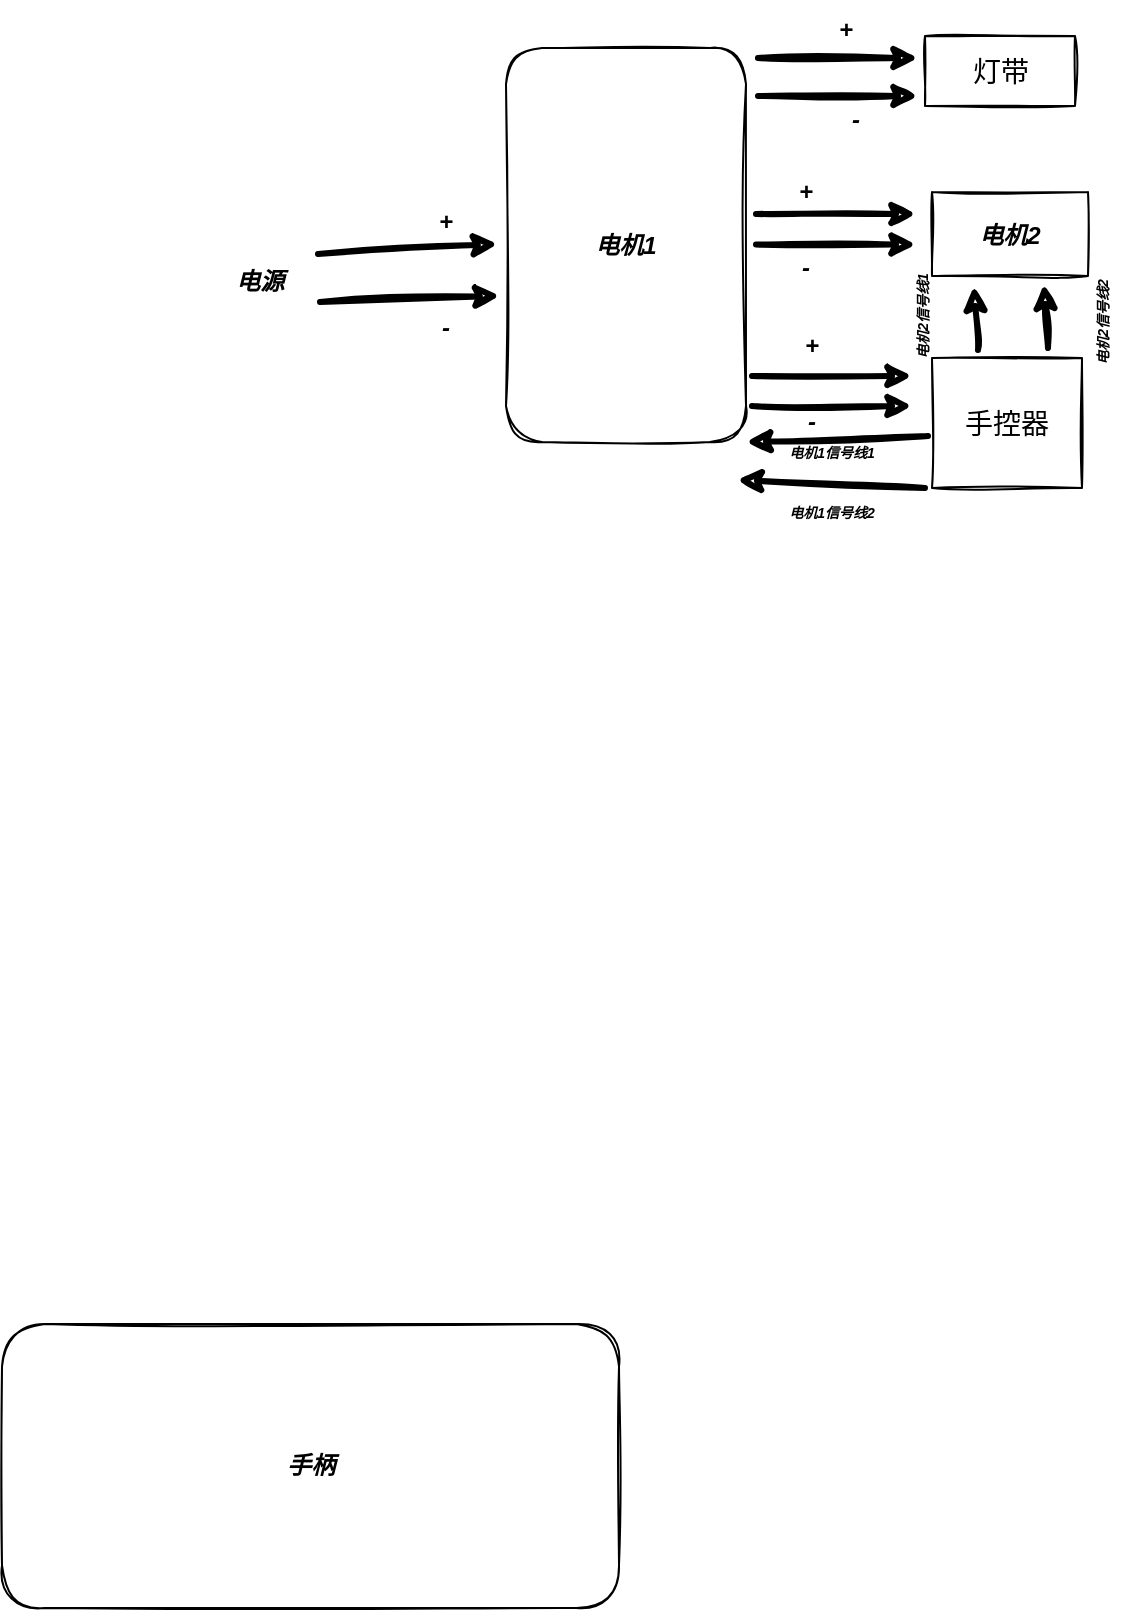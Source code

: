 <mxfile version="17.4.2" type="device"><diagram id="FfuwKJNRO_GeQYmqOmrr" name="第 1 页"><mxGraphModel dx="2190" dy="1018" grid="0" gridSize="10" guides="1" tooltips="1" connect="1" arrows="1" fold="1" page="0" pageScale="1" pageWidth="827" pageHeight="1169" math="0" shadow="0"><root><mxCell id="0"/><mxCell id="1" parent="0"/><mxCell id="-drGlkpsQMwjCAtnMdpt-1" value="&lt;b&gt;&lt;i&gt;电机1&lt;/i&gt;&lt;/b&gt;" style="rounded=1;whiteSpace=wrap;html=1;sketch=1;" parent="1" vertex="1"><mxGeometry x="140" y="132" width="120" height="197" as="geometry"/></mxCell><mxCell id="-drGlkpsQMwjCAtnMdpt-2" value="" style="endArrow=classic;html=1;rounded=1;strokeWidth=3;sketch=1;" parent="1" edge="1"><mxGeometry width="50" height="50" relative="1" as="geometry"><mxPoint x="266" y="156" as="sourcePoint"/><mxPoint x="346" y="156" as="targetPoint"/></mxGeometry></mxCell><mxCell id="-drGlkpsQMwjCAtnMdpt-10" value="" style="endArrow=classic;html=1;rounded=1;strokeWidth=3;entryX=-0.026;entryY=0.629;entryDx=0;entryDy=0;entryPerimeter=0;sketch=1;" parent="1" target="-drGlkpsQMwjCAtnMdpt-1" edge="1"><mxGeometry width="50" height="50" relative="1" as="geometry"><mxPoint x="47" y="259" as="sourcePoint"/><mxPoint x="100" y="240" as="targetPoint"/></mxGeometry></mxCell><mxCell id="0Tn6SAfzo_3BDmcxsgc4-1" value="" style="endArrow=classic;html=1;rounded=1;strokeWidth=3;entryX=-0.026;entryY=0.629;entryDx=0;entryDy=0;entryPerimeter=0;sketch=1;" edge="1" parent="1"><mxGeometry width="50" height="50" relative="1" as="geometry"><mxPoint x="46" y="234.97" as="sourcePoint"/><mxPoint x="135.88" y="230.0" as="targetPoint"/></mxGeometry></mxCell><mxCell id="0Tn6SAfzo_3BDmcxsgc4-2" value="&lt;b&gt;&lt;i&gt;+&lt;/i&gt;&lt;/b&gt;" style="text;html=1;strokeColor=none;fillColor=none;align=center;verticalAlign=middle;whiteSpace=wrap;rounded=1;sketch=1;" vertex="1" parent="1"><mxGeometry x="80" y="204" width="60" height="30" as="geometry"/></mxCell><mxCell id="0Tn6SAfzo_3BDmcxsgc4-3" value="&lt;b&gt;&lt;i&gt;-&lt;/i&gt;&lt;/b&gt;" style="text;html=1;strokeColor=none;fillColor=none;align=center;verticalAlign=middle;whiteSpace=wrap;rounded=1;sketch=1;" vertex="1" parent="1"><mxGeometry x="80" y="257" width="60" height="30" as="geometry"/></mxCell><mxCell id="0Tn6SAfzo_3BDmcxsgc4-4" value="&lt;b&gt;&lt;i&gt;电源&lt;/i&gt;&lt;/b&gt;" style="text;html=1;strokeColor=none;fillColor=none;align=center;verticalAlign=middle;whiteSpace=wrap;rounded=1;sketch=1;" vertex="1" parent="1"><mxGeometry x="-13" y="234" width="60" height="30" as="geometry"/></mxCell><mxCell id="0Tn6SAfzo_3BDmcxsgc4-5" value="" style="endArrow=classic;html=1;rounded=1;strokeWidth=3;sketch=1;" edge="1" parent="1"><mxGeometry width="50" height="50" relative="1" as="geometry"><mxPoint x="266" y="137" as="sourcePoint"/><mxPoint x="346" y="137" as="targetPoint"/></mxGeometry></mxCell><mxCell id="0Tn6SAfzo_3BDmcxsgc4-6" value="&lt;b&gt;&lt;i&gt;+&lt;/i&gt;&lt;/b&gt;" style="text;html=1;strokeColor=none;fillColor=none;align=center;verticalAlign=middle;whiteSpace=wrap;rounded=1;sketch=1;" vertex="1" parent="1"><mxGeometry x="280" y="108" width="60" height="30" as="geometry"/></mxCell><mxCell id="0Tn6SAfzo_3BDmcxsgc4-7" value="&lt;b&gt;&lt;i&gt;-&lt;/i&gt;&lt;/b&gt;" style="text;html=1;strokeColor=none;fillColor=none;align=center;verticalAlign=middle;whiteSpace=wrap;rounded=1;sketch=1;" vertex="1" parent="1"><mxGeometry x="285" y="153" width="60" height="30" as="geometry"/></mxCell><mxCell id="0Tn6SAfzo_3BDmcxsgc4-9" value="&lt;b&gt;&lt;i&gt;+&lt;/i&gt;&lt;/b&gt;" style="text;html=1;strokeColor=none;fillColor=none;align=center;verticalAlign=middle;whiteSpace=wrap;rounded=1;sketch=1;" vertex="1" parent="1"><mxGeometry x="260" y="189" width="60" height="30" as="geometry"/></mxCell><mxCell id="0Tn6SAfzo_3BDmcxsgc4-10" value="&lt;b&gt;&lt;i&gt;-&lt;/i&gt;&lt;/b&gt;" style="text;html=1;strokeColor=none;fillColor=none;align=center;verticalAlign=middle;whiteSpace=wrap;rounded=1;sketch=1;" vertex="1" parent="1"><mxGeometry x="260" y="227" width="60" height="30" as="geometry"/></mxCell><mxCell id="0Tn6SAfzo_3BDmcxsgc4-11" value="" style="endArrow=classic;html=1;rounded=1;strokeWidth=3;sketch=1;" edge="1" parent="1"><mxGeometry width="50" height="50" relative="1" as="geometry"><mxPoint x="265" y="215" as="sourcePoint"/><mxPoint x="345" y="215" as="targetPoint"/></mxGeometry></mxCell><mxCell id="0Tn6SAfzo_3BDmcxsgc4-12" value="" style="endArrow=classic;html=1;rounded=1;strokeWidth=3;sketch=1;" edge="1" parent="1"><mxGeometry width="50" height="50" relative="1" as="geometry"><mxPoint x="265" y="230.26" as="sourcePoint"/><mxPoint x="345" y="230.26" as="targetPoint"/></mxGeometry></mxCell><mxCell id="0Tn6SAfzo_3BDmcxsgc4-13" value="灯带" style="rounded=0;whiteSpace=wrap;html=1;sketch=1;fontSize=14;" vertex="1" parent="1"><mxGeometry x="349.5" y="126" width="75" height="35" as="geometry"/></mxCell><mxCell id="0Tn6SAfzo_3BDmcxsgc4-14" value="&lt;b style=&quot;font-size: 12px&quot;&gt;&lt;i&gt;电机2&lt;/i&gt;&lt;/b&gt;" style="rounded=0;whiteSpace=wrap;html=1;sketch=1;fontSize=14;" vertex="1" parent="1"><mxGeometry x="353" y="204" width="78" height="42" as="geometry"/></mxCell><mxCell id="0Tn6SAfzo_3BDmcxsgc4-15" value="手控器" style="rounded=0;whiteSpace=wrap;html=1;sketch=1;fontSize=14;" vertex="1" parent="1"><mxGeometry x="353" y="287" width="75" height="65" as="geometry"/></mxCell><mxCell id="0Tn6SAfzo_3BDmcxsgc4-16" value="&lt;b&gt;&lt;i&gt;+&lt;/i&gt;&lt;/b&gt;" style="text;html=1;strokeColor=none;fillColor=none;align=center;verticalAlign=middle;whiteSpace=wrap;rounded=1;sketch=1;" vertex="1" parent="1"><mxGeometry x="263" y="266" width="60" height="30" as="geometry"/></mxCell><mxCell id="0Tn6SAfzo_3BDmcxsgc4-17" value="&lt;b&gt;&lt;i&gt;-&lt;/i&gt;&lt;/b&gt;" style="text;html=1;strokeColor=none;fillColor=none;align=center;verticalAlign=middle;whiteSpace=wrap;rounded=1;sketch=1;" vertex="1" parent="1"><mxGeometry x="263" y="304" width="60" height="30" as="geometry"/></mxCell><mxCell id="0Tn6SAfzo_3BDmcxsgc4-19" value="" style="endArrow=classic;html=1;rounded=1;strokeWidth=3;sketch=1;" edge="1" parent="1"><mxGeometry width="50" height="50" relative="1" as="geometry"><mxPoint x="263" y="296" as="sourcePoint"/><mxPoint x="343" y="296" as="targetPoint"/></mxGeometry></mxCell><mxCell id="0Tn6SAfzo_3BDmcxsgc4-20" value="" style="endArrow=classic;html=1;rounded=1;strokeWidth=3;sketch=1;" edge="1" parent="1"><mxGeometry width="50" height="50" relative="1" as="geometry"><mxPoint x="263" y="311" as="sourcePoint"/><mxPoint x="343" y="311" as="targetPoint"/></mxGeometry></mxCell><mxCell id="0Tn6SAfzo_3BDmcxsgc4-21" value="" style="endArrow=classic;html=1;rounded=1;sketch=1;fontSize=14;strokeWidth=3;" edge="1" parent="1"><mxGeometry width="50" height="50" relative="1" as="geometry"><mxPoint x="376" y="283" as="sourcePoint"/><mxPoint x="374" y="251" as="targetPoint"/></mxGeometry></mxCell><mxCell id="0Tn6SAfzo_3BDmcxsgc4-22" value="" style="endArrow=classic;html=1;rounded=1;sketch=1;fontSize=14;strokeWidth=3;" edge="1" parent="1"><mxGeometry width="50" height="50" relative="1" as="geometry"><mxPoint x="411" y="282" as="sourcePoint"/><mxPoint x="409" y="250" as="targetPoint"/></mxGeometry></mxCell><mxCell id="0Tn6SAfzo_3BDmcxsgc4-23" value="&lt;b&gt;&lt;i&gt;&lt;font style=&quot;font-size: 7px&quot;&gt;电机2信号线1&lt;/font&gt;&lt;/i&gt;&lt;/b&gt;" style="text;html=1;strokeColor=none;fillColor=none;align=center;verticalAlign=middle;whiteSpace=wrap;rounded=0;sketch=1;fontSize=14;rotation=-90;" vertex="1" parent="1"><mxGeometry x="316" y="251" width="60" height="30" as="geometry"/></mxCell><mxCell id="0Tn6SAfzo_3BDmcxsgc4-24" value="&lt;b&gt;&lt;i&gt;&lt;font style=&quot;font-size: 7px&quot;&gt;电机2信号线2&lt;/font&gt;&lt;/i&gt;&lt;/b&gt;" style="text;html=1;strokeColor=none;fillColor=none;align=center;verticalAlign=middle;whiteSpace=wrap;rounded=0;sketch=1;fontSize=14;rotation=-90;" vertex="1" parent="1"><mxGeometry x="406" y="254" width="60" height="30" as="geometry"/></mxCell><mxCell id="0Tn6SAfzo_3BDmcxsgc4-25" value="" style="endArrow=classic;html=1;rounded=1;sketch=1;fontSize=7;strokeWidth=3;" edge="1" parent="1"><mxGeometry width="50" height="50" relative="1" as="geometry"><mxPoint x="351" y="326" as="sourcePoint"/><mxPoint x="260" y="329" as="targetPoint"/></mxGeometry></mxCell><mxCell id="0Tn6SAfzo_3BDmcxsgc4-26" value="" style="endArrow=classic;html=1;rounded=1;sketch=1;fontSize=7;strokeWidth=3;" edge="1" parent="1"><mxGeometry width="50" height="50" relative="1" as="geometry"><mxPoint x="349.5" y="352" as="sourcePoint"/><mxPoint x="255.5" y="348" as="targetPoint"/></mxGeometry></mxCell><mxCell id="0Tn6SAfzo_3BDmcxsgc4-27" value="&lt;b&gt;&lt;i&gt;&lt;font style=&quot;font-size: 7px&quot;&gt;电机1信号线1&lt;/font&gt;&lt;/i&gt;&lt;/b&gt;" style="text;html=1;strokeColor=none;fillColor=none;align=center;verticalAlign=middle;whiteSpace=wrap;rounded=0;sketch=1;fontSize=14;rotation=0;" vertex="1" parent="1"><mxGeometry x="273" y="317" width="60" height="30" as="geometry"/></mxCell><mxCell id="0Tn6SAfzo_3BDmcxsgc4-28" value="&lt;b&gt;&lt;i&gt;&lt;font style=&quot;font-size: 7px&quot;&gt;电机1信号线2&lt;/font&gt;&lt;/i&gt;&lt;/b&gt;" style="text;html=1;strokeColor=none;fillColor=none;align=center;verticalAlign=middle;whiteSpace=wrap;rounded=0;sketch=1;fontSize=14;rotation=0;" vertex="1" parent="1"><mxGeometry x="273" y="347" width="60" height="30" as="geometry"/></mxCell><mxCell id="0Tn6SAfzo_3BDmcxsgc4-29" value="&lt;b&gt;&lt;i&gt;手柄&lt;/i&gt;&lt;/b&gt;" style="rounded=1;whiteSpace=wrap;html=1;sketch=1;" vertex="1" parent="1"><mxGeometry x="-112" y="770" width="308.5" height="142" as="geometry"/></mxCell></root></mxGraphModel></diagram></mxfile>
